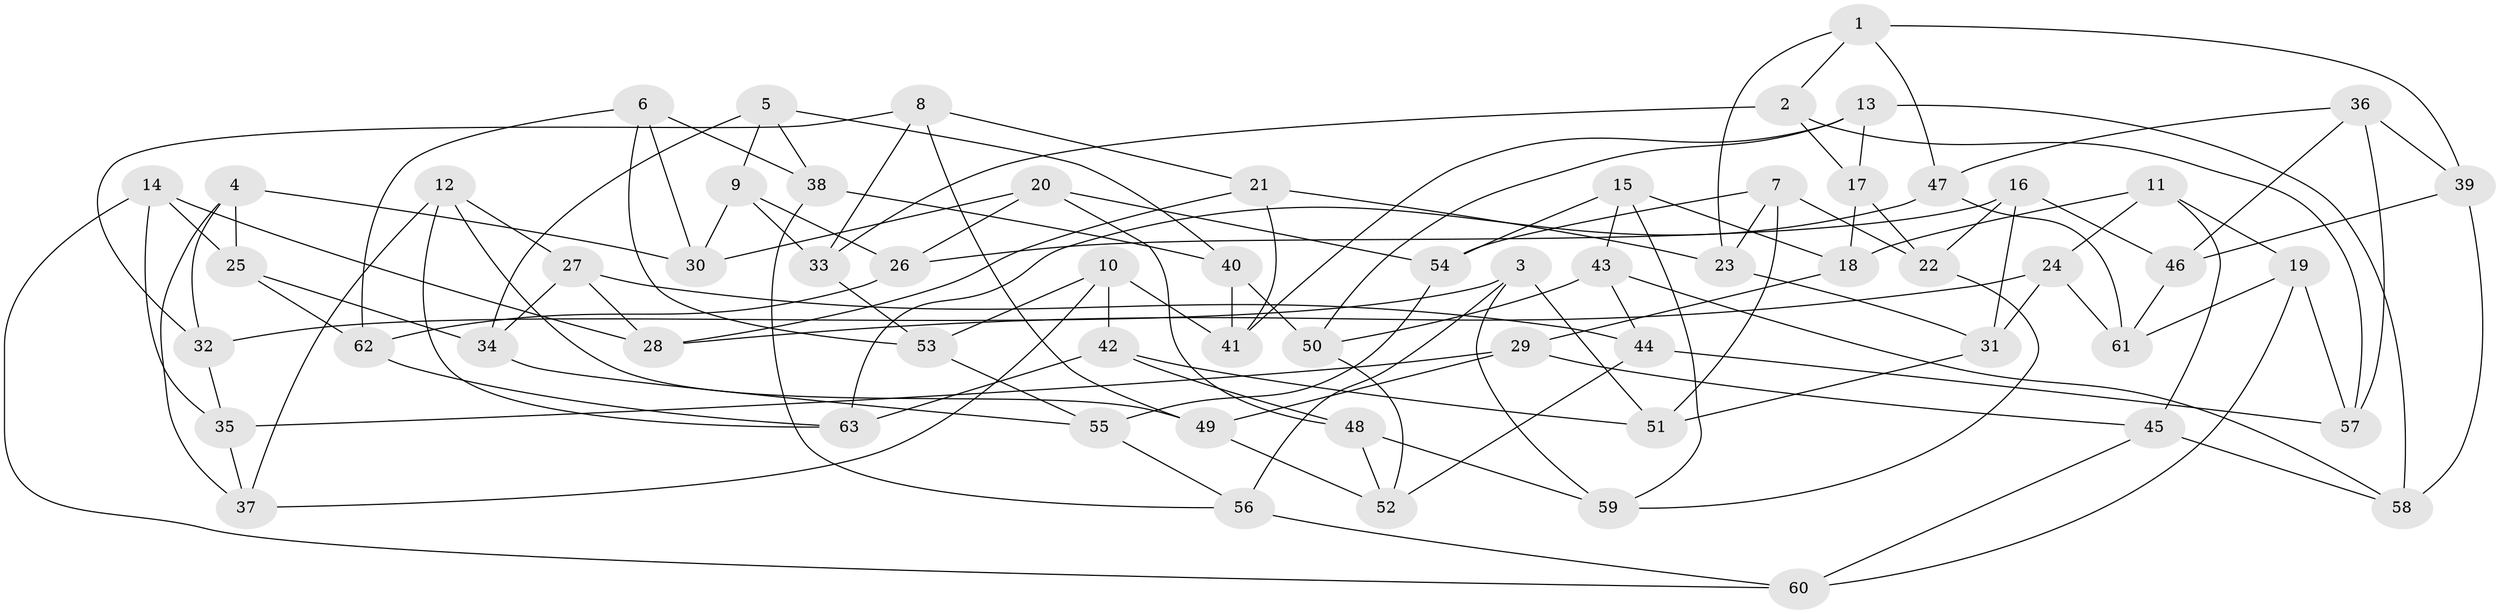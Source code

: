 // Generated by graph-tools (version 1.1) at 2025/03/03/09/25 03:03:04]
// undirected, 63 vertices, 126 edges
graph export_dot {
graph [start="1"]
  node [color=gray90,style=filled];
  1;
  2;
  3;
  4;
  5;
  6;
  7;
  8;
  9;
  10;
  11;
  12;
  13;
  14;
  15;
  16;
  17;
  18;
  19;
  20;
  21;
  22;
  23;
  24;
  25;
  26;
  27;
  28;
  29;
  30;
  31;
  32;
  33;
  34;
  35;
  36;
  37;
  38;
  39;
  40;
  41;
  42;
  43;
  44;
  45;
  46;
  47;
  48;
  49;
  50;
  51;
  52;
  53;
  54;
  55;
  56;
  57;
  58;
  59;
  60;
  61;
  62;
  63;
  1 -- 2;
  1 -- 23;
  1 -- 47;
  1 -- 39;
  2 -- 57;
  2 -- 33;
  2 -- 17;
  3 -- 59;
  3 -- 32;
  3 -- 56;
  3 -- 51;
  4 -- 25;
  4 -- 30;
  4 -- 32;
  4 -- 37;
  5 -- 40;
  5 -- 38;
  5 -- 9;
  5 -- 34;
  6 -- 62;
  6 -- 30;
  6 -- 53;
  6 -- 38;
  7 -- 51;
  7 -- 22;
  7 -- 23;
  7 -- 54;
  8 -- 32;
  8 -- 33;
  8 -- 49;
  8 -- 21;
  9 -- 26;
  9 -- 33;
  9 -- 30;
  10 -- 53;
  10 -- 42;
  10 -- 41;
  10 -- 37;
  11 -- 24;
  11 -- 18;
  11 -- 19;
  11 -- 45;
  12 -- 27;
  12 -- 49;
  12 -- 37;
  12 -- 63;
  13 -- 41;
  13 -- 58;
  13 -- 50;
  13 -- 17;
  14 -- 35;
  14 -- 28;
  14 -- 60;
  14 -- 25;
  15 -- 18;
  15 -- 59;
  15 -- 43;
  15 -- 54;
  16 -- 31;
  16 -- 26;
  16 -- 46;
  16 -- 22;
  17 -- 22;
  17 -- 18;
  18 -- 29;
  19 -- 61;
  19 -- 57;
  19 -- 60;
  20 -- 30;
  20 -- 54;
  20 -- 48;
  20 -- 26;
  21 -- 41;
  21 -- 28;
  21 -- 23;
  22 -- 59;
  23 -- 31;
  24 -- 28;
  24 -- 31;
  24 -- 61;
  25 -- 34;
  25 -- 62;
  26 -- 62;
  27 -- 44;
  27 -- 28;
  27 -- 34;
  29 -- 49;
  29 -- 45;
  29 -- 35;
  31 -- 51;
  32 -- 35;
  33 -- 53;
  34 -- 55;
  35 -- 37;
  36 -- 39;
  36 -- 57;
  36 -- 47;
  36 -- 46;
  38 -- 40;
  38 -- 56;
  39 -- 58;
  39 -- 46;
  40 -- 41;
  40 -- 50;
  42 -- 48;
  42 -- 51;
  42 -- 63;
  43 -- 50;
  43 -- 44;
  43 -- 58;
  44 -- 52;
  44 -- 57;
  45 -- 58;
  45 -- 60;
  46 -- 61;
  47 -- 61;
  47 -- 63;
  48 -- 52;
  48 -- 59;
  49 -- 52;
  50 -- 52;
  53 -- 55;
  54 -- 55;
  55 -- 56;
  56 -- 60;
  62 -- 63;
}
